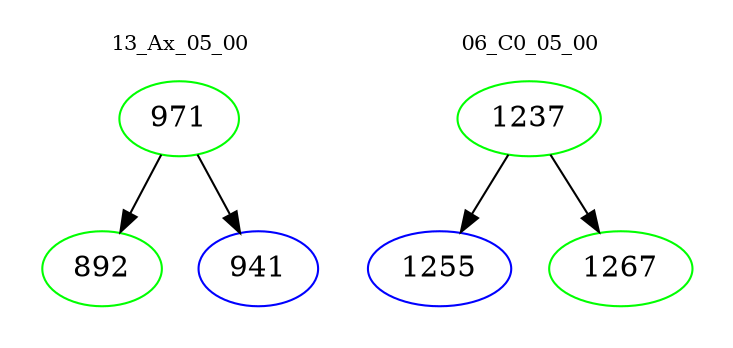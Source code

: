 digraph{
subgraph cluster_0 {
color = white
label = "13_Ax_05_00";
fontsize=10;
T0_971 [label="971", color="green"]
T0_971 -> T0_892 [color="black"]
T0_892 [label="892", color="green"]
T0_971 -> T0_941 [color="black"]
T0_941 [label="941", color="blue"]
}
subgraph cluster_1 {
color = white
label = "06_C0_05_00";
fontsize=10;
T1_1237 [label="1237", color="green"]
T1_1237 -> T1_1255 [color="black"]
T1_1255 [label="1255", color="blue"]
T1_1237 -> T1_1267 [color="black"]
T1_1267 [label="1267", color="green"]
}
}
